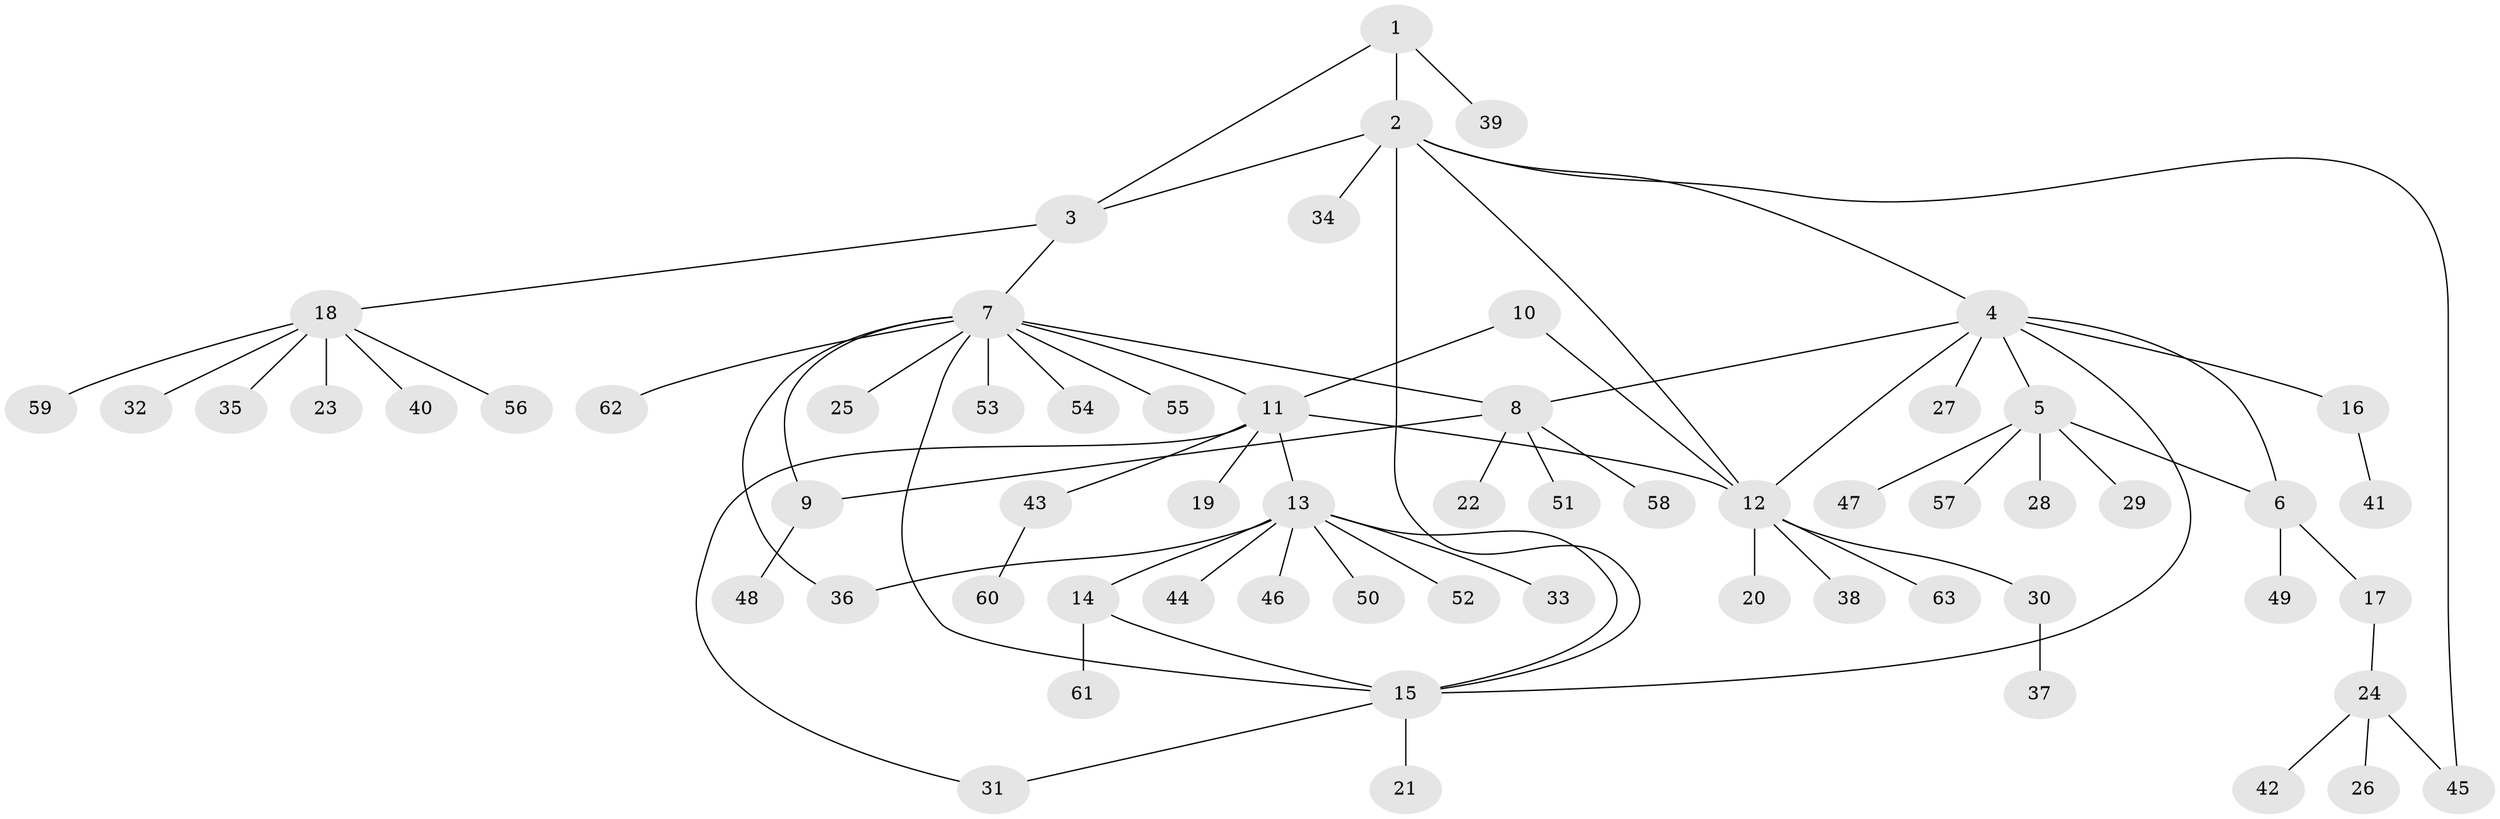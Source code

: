 // coarse degree distribution, {2: 0.14583333333333334, 10: 0.041666666666666664, 4: 0.041666666666666664, 7: 0.041666666666666664, 5: 0.041666666666666664, 6: 0.041666666666666664, 8: 0.020833333333333332, 1: 0.625}
// Generated by graph-tools (version 1.1) at 2025/24/03/03/25 07:24:13]
// undirected, 63 vertices, 76 edges
graph export_dot {
graph [start="1"]
  node [color=gray90,style=filled];
  1;
  2;
  3;
  4;
  5;
  6;
  7;
  8;
  9;
  10;
  11;
  12;
  13;
  14;
  15;
  16;
  17;
  18;
  19;
  20;
  21;
  22;
  23;
  24;
  25;
  26;
  27;
  28;
  29;
  30;
  31;
  32;
  33;
  34;
  35;
  36;
  37;
  38;
  39;
  40;
  41;
  42;
  43;
  44;
  45;
  46;
  47;
  48;
  49;
  50;
  51;
  52;
  53;
  54;
  55;
  56;
  57;
  58;
  59;
  60;
  61;
  62;
  63;
  1 -- 2;
  1 -- 3;
  1 -- 39;
  2 -- 3;
  2 -- 4;
  2 -- 12;
  2 -- 15;
  2 -- 34;
  2 -- 45;
  3 -- 7;
  3 -- 18;
  4 -- 5;
  4 -- 6;
  4 -- 8;
  4 -- 12;
  4 -- 15;
  4 -- 16;
  4 -- 27;
  5 -- 6;
  5 -- 28;
  5 -- 29;
  5 -- 47;
  5 -- 57;
  6 -- 17;
  6 -- 49;
  7 -- 8;
  7 -- 9;
  7 -- 11;
  7 -- 15;
  7 -- 25;
  7 -- 36;
  7 -- 53;
  7 -- 54;
  7 -- 55;
  7 -- 62;
  8 -- 9;
  8 -- 22;
  8 -- 51;
  8 -- 58;
  9 -- 48;
  10 -- 11;
  10 -- 12;
  11 -- 12;
  11 -- 13;
  11 -- 19;
  11 -- 31;
  11 -- 43;
  12 -- 20;
  12 -- 30;
  12 -- 38;
  12 -- 63;
  13 -- 14;
  13 -- 15;
  13 -- 33;
  13 -- 36;
  13 -- 44;
  13 -- 46;
  13 -- 50;
  13 -- 52;
  14 -- 15;
  14 -- 61;
  15 -- 21;
  15 -- 31;
  16 -- 41;
  17 -- 24;
  18 -- 23;
  18 -- 32;
  18 -- 35;
  18 -- 40;
  18 -- 56;
  18 -- 59;
  24 -- 26;
  24 -- 42;
  24 -- 45;
  30 -- 37;
  43 -- 60;
}
